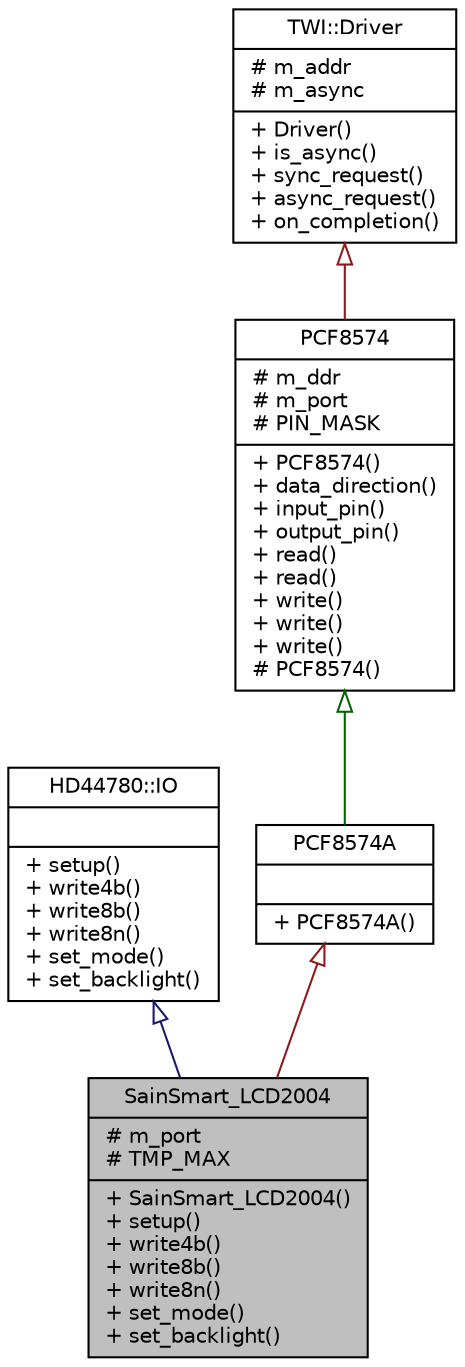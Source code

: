 digraph "SainSmart_LCD2004"
{
  edge [fontname="Helvetica",fontsize="10",labelfontname="Helvetica",labelfontsize="10"];
  node [fontname="Helvetica",fontsize="10",shape=record];
  Node1 [label="{SainSmart_LCD2004\n|# m_port\l# TMP_MAX\l|+ SainSmart_LCD2004()\l+ setup()\l+ write4b()\l+ write8b()\l+ write8n()\l+ set_mode()\l+ set_backlight()\l}",height=0.2,width=0.4,color="black", fillcolor="grey75", style="filled", fontcolor="black"];
  Node2 -> Node1 [dir="back",color="midnightblue",fontsize="10",style="solid",arrowtail="onormal",fontname="Helvetica"];
  Node2 [label="{HD44780::IO\n||+ setup()\l+ write4b()\l+ write8b()\l+ write8n()\l+ set_mode()\l+ set_backlight()\l}",height=0.2,width=0.4,color="black", fillcolor="white", style="filled",URL="$d8/df6/classHD44780_1_1IO.html"];
  Node3 -> Node1 [dir="back",color="firebrick4",fontsize="10",style="solid",arrowtail="onormal",fontname="Helvetica"];
  Node3 [label="{PCF8574A\n||+ PCF8574A()\l}",height=0.2,width=0.4,color="black", fillcolor="white", style="filled",URL="$d5/d23/classPCF8574A.html"];
  Node4 -> Node3 [dir="back",color="darkgreen",fontsize="10",style="solid",arrowtail="onormal",fontname="Helvetica"];
  Node4 [label="{PCF8574\n|# m_ddr\l# m_port\l# PIN_MASK\l|+ PCF8574()\l+ data_direction()\l+ input_pin()\l+ output_pin()\l+ read()\l+ read()\l+ write()\l+ write()\l+ write()\l# PCF8574()\l}",height=0.2,width=0.4,color="black", fillcolor="white", style="filled",URL="$d1/da6/classPCF8574.html"];
  Node5 -> Node4 [dir="back",color="firebrick4",fontsize="10",style="solid",arrowtail="onormal",fontname="Helvetica"];
  Node5 [label="{TWI::Driver\n|# m_addr\l# m_async\l|+ Driver()\l+ is_async()\l+ sync_request()\l+ async_request()\l+ on_completion()\l}",height=0.2,width=0.4,color="black", fillcolor="white", style="filled",URL="$dc/d02/classTWI_1_1Driver.html"];
}
